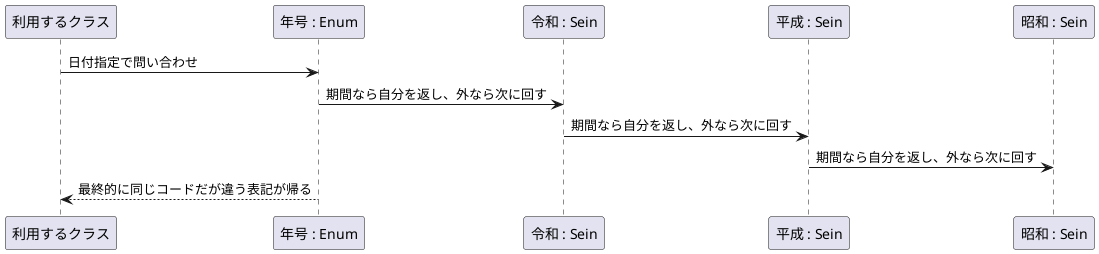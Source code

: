@startuml

participant "利用するクラス" as others
participant "年号 : Enum" as nengo
participant "令和 : Sein" as reiwa
participant "平成 : Sein" as heisei
participant "昭和 : Sein" as showa

others -> nengo : 日付指定で問い合わせ
nengo -> reiwa : 期間なら自分を返し、外なら次に回す
reiwa -> heisei : 期間なら自分を返し、外なら次に回す
heisei ->showa : 期間なら自分を返し、外なら次に回す
nengo --> others : 最終的に同じコードだが違う表記が帰る


@enduml
